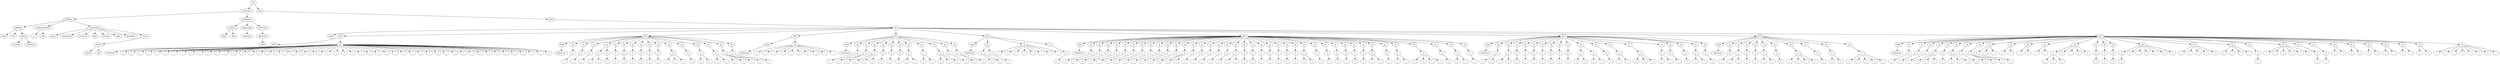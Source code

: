 digraph Tree {
	"t0" [label = "TEI"];
	"t1" [label = "teiHeader"];
	"t2" [label = "fileDesc"];
	"t3" [label = "titleStmt"];
	"t4" [label = "title"];
	"t5" [label = "title"];
	"t6" [label = "author"];
	"t7" [label = "surname"];
	"t8" [label = "forename"];
	"t9" [label = "publicationStmt"];
	"t10" [label = "p"];
	"t11" [label = "idno"];
	"t12" [label = "sourceDesc"];
	"t13" [label = "genre"];
	"t14" [label = "inspiration"];
	"t15" [label = "structure"];
	"t16" [label = "type"];
	"t17" [label = "periode"];
	"t18" [label = "taille"];
	"t19" [label = "permalien"];
	"t20" [label = "sources"];
	"t21" [label = "source"];
	"t22" [label = "author"];
	"t23" [label = "text"];
	"t24" [label = "profileDesc"];
	"t25" [label = "creation"];
	"t26" [label = "date"];
	"t27" [label = "date"];
	"t28" [label = "langUsage"];
	"t29" [label = "language"];
	"t30" [label = "textClass"];
	"t31" [label = "keywords"];
	"t32" [label = "term"];
	"t33" [label = "text"];
	"t34" [label = "body"];
	"t35" [label = "div1"];
	"t36" [label = "head"];
	"t37" [label = "div2"];
	"t38" [label = "head"];
	"t39" [label = "listPerson"];
	"t40" [label = "sp"];
	"t41" [label = "l"];
	"t42" [label = "l"];
	"t43" [label = "l"];
	"t44" [label = "l"];
	"t45" [label = "l"];
	"t46" [label = "l"];
	"t47" [label = "l"];
	"t48" [label = "l"];
	"t49" [label = "l"];
	"t50" [label = "l"];
	"t51" [label = "l"];
	"t52" [label = "l"];
	"t53" [label = "l"];
	"t54" [label = "l"];
	"t55" [label = "l"];
	"t56" [label = "l"];
	"t57" [label = "l"];
	"t58" [label = "l"];
	"t59" [label = "l"];
	"t60" [label = "l"];
	"t61" [label = "l"];
	"t62" [label = "l"];
	"t63" [label = "l"];
	"t64" [label = "l"];
	"t65" [label = "l"];
	"t66" [label = "l"];
	"t67" [label = "l"];
	"t68" [label = "l"];
	"t69" [label = "l"];
	"t70" [label = "l"];
	"t71" [label = "l"];
	"t72" [label = "l"];
	"t73" [label = "l"];
	"t74" [label = "l"];
	"t75" [label = "l"];
	"t76" [label = "l"];
	"t77" [label = "l"];
	"t78" [label = "l"];
	"t79" [label = "l"];
	"t80" [label = "l"];
	"t81" [label = "l"];
	"t82" [label = "l"];
	"t83" [label = "l"];
	"t84" [label = "l"];
	"t85" [label = "l"];
	"t86" [label = "l"];
	"t87" [label = "l"];
	"t88" [label = "l"];
	"t89" [label = "l"];
	"t90" [label = "l"];
	"t91" [label = "l"];
	"t92" [label = "div2"];
	"t93" [label = "head"];
	"t94" [label = "listPerson"];
	"t95" [label = "sp"];
	"t96" [label = "p"];
	"t97" [label = "s"];
	"t98" [label = "sp"];
	"t99" [label = "p"];
	"t100" [label = "s"];
	"t101" [label = "sp"];
	"t102" [label = "p"];
	"t103" [label = "s"];
	"t104" [label = "sp"];
	"t105" [label = "p"];
	"t106" [label = "s"];
	"t107" [label = "s"];
	"t108" [label = "p"];
	"t109" [label = "s"];
	"t110" [label = "sp"];
	"t111" [label = "p"];
	"t112" [label = "s"];
	"t113" [label = "sp"];
	"t114" [label = "p"];
	"t115" [label = "s"];
	"t116" [label = "sp"];
	"t117" [label = "p"];
	"t118" [label = "s"];
	"t119" [label = "sp"];
	"t120" [label = "p"];
	"t121" [label = "s"];
	"t122" [label = "sp"];
	"t123" [label = "p"];
	"t124" [label = "s"];
	"t125" [label = "sp"];
	"t126" [label = "p"];
	"t127" [label = "s"];
	"t128" [label = "sp"];
	"t129" [label = "p"];
	"t130" [label = "s"];
	"t131" [label = "s"];
	"t132" [label = "s"];
	"t133" [label = "sp"];
	"t134" [label = "p"];
	"t135" [label = "s"];
	"t136" [label = "sp"];
	"t137" [label = "p"];
	"t138" [label = "s"];
	"t139" [label = "s"];
	"t140" [label = "sp"];
	"t141" [label = "p"];
	"t142" [label = "s"];
	"t143" [label = "s"];
	"t144" [label = "sp"];
	"t145" [label = "p"];
	"t146" [label = "s"];
	"t147" [label = "s"];
	"t148" [label = "s"];
	"t149" [label = "s"];
	"t150" [label = "sp"];
	"t151" [label = "p"];
	"t152" [label = "s"];
	"t153" [label = "div2"];
	"t154" [label = "head"];
	"t155" [label = "listPerson"];
	"t156" [label = "sp"];
	"t157" [label = "l"];
	"t158" [label = "l"];
	"t159" [label = "l"];
	"t160" [label = "l"];
	"t161" [label = "l"];
	"t162" [label = "l"];
	"t163" [label = "l"];
	"t164" [label = "l"];
	"t165" [label = "l"];
	"t166" [label = "l"];
	"t167" [label = "div2"];
	"t168" [label = "head"];
	"t169" [label = "listPerson"];
	"t170" [label = "sp"];
	"t171" [label = "p"];
	"t172" [label = "s"];
	"t173" [label = "sp"];
	"t174" [label = "p"];
	"t175" [label = "s"];
	"t176" [label = "s"];
	"t177" [label = "sp"];
	"t178" [label = "p"];
	"t179" [label = "s"];
	"t180" [label = "s"];
	"t181" [label = "s"];
	"t182" [label = "sp"];
	"t183" [label = "p"];
	"t184" [label = "s"];
	"t185" [label = "sp"];
	"t186" [label = "p"];
	"t187" [label = "s"];
	"t188" [label = "sp"];
	"t189" [label = "p"];
	"t190" [label = "s"];
	"t191" [label = "sp"];
	"t192" [label = "p"];
	"t193" [label = "s"];
	"t194" [label = "s"];
	"t195" [label = "sp"];
	"t196" [label = "p"];
	"t197" [label = "s"];
	"t198" [label = "s"];
	"t199" [label = "sp"];
	"t200" [label = "p"];
	"t201" [label = "s"];
	"t202" [label = "s"];
	"t203" [label = "s"];
	"t204" [label = "sp"];
	"t205" [label = "p"];
	"t206" [label = "s"];
	"t207" [label = "sp"];
	"t208" [label = "p"];
	"t209" [label = "s"];
	"t210" [label = "s"];
	"t211" [label = "div2"];
	"t212" [label = "head"];
	"t213" [label = "listPerson"];
	"t214" [label = "sp"];
	"t215" [label = "p"];
	"t216" [label = "s"];
	"t217" [label = "s"];
	"t218" [label = "p"];
	"t219" [label = "s"];
	"t220" [label = "sp"];
	"t221" [label = "l"];
	"t222" [label = "l"];
	"t223" [label = "l"];
	"t224" [label = "l"];
	"t225" [label = "l"];
	"t226" [label = "l"];
	"t227" [label = "l"];
	"t228" [label = "l"];
	"t229" [label = "sp"];
	"t230" [label = "p"];
	"t231" [label = "s"];
	"t232" [label = "div2"];
	"t233" [label = "head"];
	"t234" [label = "listPerson"];
	"t235" [label = "sp"];
	"t236" [label = "p"];
	"t237" [label = "s"];
	"t238" [label = "sp"];
	"t239" [label = "p"];
	"t240" [label = "s"];
	"t241" [label = "sp"];
	"t242" [label = "p"];
	"t243" [label = "s"];
	"t244" [label = "sp"];
	"t245" [label = "p"];
	"t246" [label = "s"];
	"t247" [label = "sp"];
	"t248" [label = "p"];
	"t249" [label = "s"];
	"t250" [label = "sp"];
	"t251" [label = "p"];
	"t252" [label = "s"];
	"t253" [label = "sp"];
	"t254" [label = "p"];
	"t255" [label = "s"];
	"t256" [label = "sp"];
	"t257" [label = "p"];
	"t258" [label = "s"];
	"t259" [label = "sp"];
	"t260" [label = "p"];
	"t261" [label = "s"];
	"t262" [label = "sp"];
	"t263" [label = "p"];
	"t264" [label = "s"];
	"t265" [label = "sp"];
	"t266" [label = "p"];
	"t267" [label = "s"];
	"t268" [label = "sp"];
	"t269" [label = "p"];
	"t270" [label = "s"];
	"t271" [label = "s"];
	"t272" [label = "s"];
	"t273" [label = "sp"];
	"t274" [label = "p"];
	"t275" [label = "s"];
	"t276" [label = "sp"];
	"t277" [label = "p"];
	"t278" [label = "s"];
	"t279" [label = "sp"];
	"t280" [label = "p"];
	"t281" [label = "s"];
	"t282" [label = "sp"];
	"t283" [label = "p"];
	"t284" [label = "s"];
	"t285" [label = "sp"];
	"t286" [label = "p"];
	"t287" [label = "s"];
	"t288" [label = "sp"];
	"t289" [label = "p"];
	"t290" [label = "s"];
	"t291" [label = "s"];
	"t292" [label = "sp"];
	"t293" [label = "p"];
	"t294" [label = "s"];
	"t295" [label = "sp"];
	"t296" [label = "p"];
	"t297" [label = "s"];
	"t298" [label = "sp"];
	"t299" [label = "p"];
	"t300" [label = "s"];
	"t301" [label = "sp"];
	"t302" [label = "p"];
	"t303" [label = "s"];
	"t304" [label = "sp"];
	"t305" [label = "p"];
	"t306" [label = "s"];
	"t307" [label = "sp"];
	"t308" [label = "p"];
	"t309" [label = "s"];
	"t310" [label = "sp"];
	"t311" [label = "p"];
	"t312" [label = "s"];
	"t313" [label = "sp"];
	"t314" [label = "p"];
	"t315" [label = "s"];
	"t316" [label = "s"];
	"t317" [label = "sp"];
	"t318" [label = "p"];
	"t319" [label = "s"];
	"t320" [label = "sp"];
	"t321" [label = "p"];
	"t322" [label = "s"];
	"t323" [label = "sp"];
	"t324" [label = "p"];
	"t325" [label = "s"];
	"t326" [label = "sp"];
	"t327" [label = "p"];
	"t328" [label = "s"];
	"t329" [label = "sp"];
	"t330" [label = "p"];
	"t331" [label = "s"];
	"t332" [label = "sp"];
	"t333" [label = "p"];
	"t334" [label = "s"];
	"t335" [label = "sp"];
	"t336" [label = "p"];
	"t337" [label = "s"];
	"t338" [label = "s"];
	"t339" [label = "sp"];
	"t340" [label = "p"];
	"t341" [label = "s"];
	"t342" [label = "sp"];
	"t343" [label = "p"];
	"t344" [label = "s"];
	"t345" [label = "s"];
	"t346" [label = "sp"];
	"t347" [label = "p"];
	"t348" [label = "s"];
	"t349" [label = "s"];
	"t350" [label = "s"];
	"t351" [label = "s"];
	"t352" [label = "sp"];
	"t353" [label = "p"];
	"t354" [label = "s"];
	"t355" [label = "sp"];
	"t356" [label = "p"];
	"t357" [label = "s"];
	"t358" [label = "s"];
	"t359" [label = "sp"];
	"t360" [label = "p"];
	"t361" [label = "s"];
	"t362" [label = "div2"];
	"t363" [label = "head"];
	"t364" [label = "listPerson"];
	"t365" [label = "sp"];
	"t366" [label = "p"];
	"t367" [label = "s"];
	"t368" [label = "s"];
	"t369" [label = "sp"];
	"t370" [label = "p"];
	"t371" [label = "s"];
	"t372" [label = "s"];
	"t373" [label = "sp"];
	"t374" [label = "p"];
	"t375" [label = "s"];
	"t376" [label = "sp"];
	"t377" [label = "p"];
	"t378" [label = "s"];
	"t379" [label = "sp"];
	"t380" [label = "p"];
	"t381" [label = "s"];
	"t382" [label = "sp"];
	"t383" [label = "p"];
	"t384" [label = "s"];
	"t385" [label = "sp"];
	"t386" [label = "p"];
	"t387" [label = "s"];
	"t388" [label = "sp"];
	"t389" [label = "p"];
	"t390" [label = "s"];
	"t391" [label = "sp"];
	"t392" [label = "p"];
	"t393" [label = "s"];
	"t394" [label = "sp"];
	"t395" [label = "p"];
	"t396" [label = "s"];
	"t397" [label = "s"];
	"t398" [label = "p"];
	"t399" [label = "s"];
	"t400" [label = "s"];
	"t401" [label = "sp"];
	"t402" [label = "p"];
	"t403" [label = "s"];
	"t404" [label = "sp"];
	"t405" [label = "p"];
	"t406" [label = "s"];
	"t407" [label = "s"];
	"t408" [label = "sp"];
	"t409" [label = "p"];
	"t410" [label = "s"];
	"t411" [label = "s"];
	"t412" [label = "s"];
	"t413" [label = "sp"];
	"t414" [label = "p"];
	"t415" [label = "s"];
	"t416" [label = "s"];
	"t417" [label = "sp"];
	"t418" [label = "p"];
	"t419" [label = "s"];
	"t420" [label = "sp"];
	"t421" [label = "p"];
	"t422" [label = "s"];
	"t423" [label = "sp"];
	"t424" [label = "p"];
	"t425" [label = "s"];
	"t426" [label = "s"];
	"t427" [label = "sp"];
	"t428" [label = "p"];
	"t429" [label = "s"];
	"t430" [label = "div2"];
	"t431" [label = "head"];
	"t432" [label = "listPerson"];
	"t433" [label = "sp"];
	"t434" [label = "p"];
	"t435" [label = "s"];
	"t436" [label = "sp"];
	"t437" [label = "p"];
	"t438" [label = "s"];
	"t439" [label = "s"];
	"t440" [label = "sp"];
	"t441" [label = "p"];
	"t442" [label = "s"];
	"t443" [label = "sp"];
	"t444" [label = "p"];
	"t445" [label = "s"];
	"t446" [label = "sp"];
	"t447" [label = "p"];
	"t448" [label = "s"];
	"t449" [label = "s"];
	"t450" [label = "sp"];
	"t451" [label = "p"];
	"t452" [label = "s"];
	"t453" [label = "sp"];
	"t454" [label = "p"];
	"t455" [label = "s"];
	"t456" [label = "s"];
	"t457" [label = "s"];
	"t458" [label = "s"];
	"t459" [label = "sp"];
	"t460" [label = "p"];
	"t461" [label = "s"];
	"t462" [label = "sp"];
	"t463" [label = "p"];
	"t464" [label = "s"];
	"t465" [label = "s"];
	"t466" [label = "sp"];
	"t467" [label = "p"];
	"t468" [label = "s"];
	"t469" [label = "s"];
	"t470" [label = "s"];
	"t471" [label = "s"];
	"t472" [label = "s"];
	"t473" [label = "div2"];
	"t474" [label = "head"];
	"t475" [label = "listPerson"];
	"t476" [label = "sp"];
	"t477" [label = "p"];
	"t478" [label = "s"];
	"t479" [label = "sp"];
	"t480" [label = "p"];
	"t481" [label = "s"];
	"t482" [label = "sp"];
	"t483" [label = "p"];
	"t484" [label = "s"];
	"t485" [label = "sp"];
	"t486" [label = "p"];
	"t487" [label = "s"];
	"t488" [label = "s"];
	"t489" [label = "s"];
	"t490" [label = "sp"];
	"t491" [label = "p"];
	"t492" [label = "s"];
	"t493" [label = "sp"];
	"t494" [label = "p"];
	"t495" [label = "s"];
	"t496" [label = "s"];
	"t497" [label = "s"];
	"t498" [label = "sp"];
	"t499" [label = "p"];
	"t500" [label = "s"];
	"t501" [label = "sp"];
	"t502" [label = "p"];
	"t503" [label = "s"];
	"t504" [label = "s"];
	"t505" [label = "s"];
	"t506" [label = "sp"];
	"t507" [label = "p"];
	"t508" [label = "s"];
	"t509" [label = "l"];
	"t510" [label = "l"];
	"t511" [label = "sp"];
	"t512" [label = "l"];
	"t513" [label = "l"];
	"t514" [label = "sp"];
	"t515" [label = "l"];
	"t516" [label = "l"];
	"t517" [label = "sp"];
	"t518" [label = "l"];
	"t519" [label = "l"];
	"t520" [label = "sp"];
	"t521" [label = "p"];
	"t522" [label = "s"];
	"t523" [label = "s"];
	"t524" [label = "s"];
	"t525" [label = "l"];
	"t526" [label = "l"];
	"t527" [label = "l"];
	"t528" [label = "l"];
	"t529" [label = "sp"];
	"t530" [label = "p"];
	"t531" [label = "s"];
	"t532" [label = "sp"];
	"t533" [label = "p"];
	"t534" [label = "s"];
	"t535" [label = "sp"];
	"t536" [label = "p"];
	"t537" [label = "s"];
	"t538" [label = "sp"];
	"t539" [label = "p"];
	"t540" [label = "s"];
	"t541" [label = "l"];
	"t542" [label = "l"];
	"t543" [label = "l"];
	"t544" [label = "l"];
	"t545" [label = "l"];
	"t546" [label = "l"];
	"t547" [label = "sp"];
	"t548" [label = "l"];
	"t549" [label = "l"];
	"t550" [label = "l"];
	"t551" [label = "l"];
	"t552" [label = "l"];
	"t553" [label = "sp"];
	"t554" [label = "l"];
	"t555" [label = "l"];
	"t556" [label = "l"];
	"t557" [label = "l"];
	"t558" [label = "sp"];
	"t559" [label = "p"];
	"t560" [label = "s"];
	"t561" [label = "sp"];
	"t562" [label = "l"];
	"t563" [label = "l"];
	"t564" [label = "l"];
	"t565" [label = "l"];
	"t566" [label = "l"];
	"t567" [label = "l"];
	"t568" [label = "sp"];
	"t569" [label = "p"];
	"t570" [label = "s"];
	"t571" [label = "sp"];
	"t572" [label = "p"];
	"t573" [label = "s"];
	"t574" [label = "sp"];
	"t575" [label = "l"];
	"t576" [label = "l"];
	"t577" [label = "sp"];
	"t578" [label = "l"];
	"t579" [label = "l"];
	"t580" [label = "sp"];
	"t581" [label = "l"];
	"t582" [label = "l"];
	"t583" [label = "sp"];
	"t584" [label = "l"];
	"t585" [label = "l"];
	"t586" [label = "sp"];
	"t587" [label = "l"];
	"t588" [label = "l"];
	"t589" [label = "sp"];
	"t590" [label = "l"];
	"t591" [label = "l"];
	"t592" [label = "sp"];
	"t593" [label = "l"];
	"t594" [label = "l"];
	"t595" [label = "l"];
	"t596" [label = "l"];
	"t597" [label = "l"];
	"t598" [label = "l"];
	"t599" [label = "l"];
	"t600" [label = "l"];
	"t0" -> "t1";
	"t1" -> "t2";
	"t2" -> "t3";
	"t3" -> "t4";
	"t3" -> "t5";
	"t3" -> "t6";
	"t6" -> "t7";
	"t6" -> "t8";
	"t2" -> "t9";
	"t9" -> "t10";
	"t9" -> "t11";
	"t2" -> "t12";
	"t12" -> "t13";
	"t12" -> "t14";
	"t12" -> "t15";
	"t12" -> "t16";
	"t12" -> "t17";
	"t12" -> "t18";
	"t12" -> "t19";
	"t12" -> "t20";
	"t20" -> "t21";
	"t21" -> "t22";
	"t21" -> "t23";
	"t1" -> "t24";
	"t24" -> "t25";
	"t25" -> "t26";
	"t25" -> "t27";
	"t24" -> "t28";
	"t28" -> "t29";
	"t24" -> "t30";
	"t30" -> "t31";
	"t31" -> "t32";
	"t0" -> "t33";
	"t33" -> "t34";
	"t34" -> "t35";
	"t35" -> "t36";
	"t35" -> "t37";
	"t37" -> "t38";
	"t38" -> "t39";
	"t37" -> "t40";
	"t40" -> "t41";
	"t40" -> "t42";
	"t40" -> "t43";
	"t40" -> "t44";
	"t40" -> "t45";
	"t40" -> "t46";
	"t40" -> "t47";
	"t40" -> "t48";
	"t40" -> "t49";
	"t40" -> "t50";
	"t40" -> "t51";
	"t40" -> "t52";
	"t40" -> "t53";
	"t40" -> "t54";
	"t40" -> "t55";
	"t40" -> "t56";
	"t40" -> "t57";
	"t40" -> "t58";
	"t40" -> "t59";
	"t40" -> "t60";
	"t40" -> "t61";
	"t40" -> "t62";
	"t40" -> "t63";
	"t40" -> "t64";
	"t40" -> "t65";
	"t40" -> "t66";
	"t40" -> "t67";
	"t40" -> "t68";
	"t40" -> "t69";
	"t40" -> "t70";
	"t40" -> "t71";
	"t40" -> "t72";
	"t40" -> "t73";
	"t40" -> "t74";
	"t40" -> "t75";
	"t40" -> "t76";
	"t40" -> "t77";
	"t40" -> "t78";
	"t40" -> "t79";
	"t40" -> "t80";
	"t40" -> "t81";
	"t40" -> "t82";
	"t40" -> "t83";
	"t40" -> "t84";
	"t40" -> "t85";
	"t40" -> "t86";
	"t40" -> "t87";
	"t40" -> "t88";
	"t40" -> "t89";
	"t40" -> "t90";
	"t40" -> "t91";
	"t35" -> "t92";
	"t92" -> "t93";
	"t93" -> "t94";
	"t92" -> "t95";
	"t95" -> "t96";
	"t96" -> "t97";
	"t92" -> "t98";
	"t98" -> "t99";
	"t99" -> "t100";
	"t92" -> "t101";
	"t101" -> "t102";
	"t102" -> "t103";
	"t92" -> "t104";
	"t104" -> "t105";
	"t105" -> "t106";
	"t105" -> "t107";
	"t104" -> "t108";
	"t108" -> "t109";
	"t92" -> "t110";
	"t110" -> "t111";
	"t111" -> "t112";
	"t92" -> "t113";
	"t113" -> "t114";
	"t114" -> "t115";
	"t92" -> "t116";
	"t116" -> "t117";
	"t117" -> "t118";
	"t92" -> "t119";
	"t119" -> "t120";
	"t120" -> "t121";
	"t92" -> "t122";
	"t122" -> "t123";
	"t123" -> "t124";
	"t92" -> "t125";
	"t125" -> "t126";
	"t126" -> "t127";
	"t92" -> "t128";
	"t128" -> "t129";
	"t129" -> "t130";
	"t129" -> "t131";
	"t129" -> "t132";
	"t92" -> "t133";
	"t133" -> "t134";
	"t134" -> "t135";
	"t92" -> "t136";
	"t136" -> "t137";
	"t137" -> "t138";
	"t137" -> "t139";
	"t92" -> "t140";
	"t140" -> "t141";
	"t141" -> "t142";
	"t141" -> "t143";
	"t92" -> "t144";
	"t144" -> "t145";
	"t145" -> "t146";
	"t145" -> "t147";
	"t145" -> "t148";
	"t145" -> "t149";
	"t92" -> "t150";
	"t150" -> "t151";
	"t151" -> "t152";
	"t35" -> "t153";
	"t153" -> "t154";
	"t154" -> "t155";
	"t153" -> "t156";
	"t156" -> "t157";
	"t156" -> "t158";
	"t156" -> "t159";
	"t156" -> "t160";
	"t156" -> "t161";
	"t156" -> "t162";
	"t156" -> "t163";
	"t156" -> "t164";
	"t156" -> "t165";
	"t156" -> "t166";
	"t35" -> "t167";
	"t167" -> "t168";
	"t168" -> "t169";
	"t167" -> "t170";
	"t170" -> "t171";
	"t171" -> "t172";
	"t167" -> "t173";
	"t173" -> "t174";
	"t174" -> "t175";
	"t174" -> "t176";
	"t167" -> "t177";
	"t177" -> "t178";
	"t178" -> "t179";
	"t178" -> "t180";
	"t178" -> "t181";
	"t167" -> "t182";
	"t182" -> "t183";
	"t183" -> "t184";
	"t167" -> "t185";
	"t185" -> "t186";
	"t186" -> "t187";
	"t167" -> "t188";
	"t188" -> "t189";
	"t189" -> "t190";
	"t167" -> "t191";
	"t191" -> "t192";
	"t192" -> "t193";
	"t192" -> "t194";
	"t167" -> "t195";
	"t195" -> "t196";
	"t196" -> "t197";
	"t196" -> "t198";
	"t167" -> "t199";
	"t199" -> "t200";
	"t200" -> "t201";
	"t200" -> "t202";
	"t200" -> "t203";
	"t167" -> "t204";
	"t204" -> "t205";
	"t205" -> "t206";
	"t167" -> "t207";
	"t207" -> "t208";
	"t208" -> "t209";
	"t208" -> "t210";
	"t35" -> "t211";
	"t211" -> "t212";
	"t212" -> "t213";
	"t211" -> "t214";
	"t214" -> "t215";
	"t215" -> "t216";
	"t215" -> "t217";
	"t214" -> "t218";
	"t218" -> "t219";
	"t211" -> "t220";
	"t220" -> "t221";
	"t220" -> "t222";
	"t220" -> "t223";
	"t220" -> "t224";
	"t220" -> "t225";
	"t220" -> "t226";
	"t220" -> "t227";
	"t220" -> "t228";
	"t211" -> "t229";
	"t229" -> "t230";
	"t230" -> "t231";
	"t35" -> "t232";
	"t232" -> "t233";
	"t233" -> "t234";
	"t232" -> "t235";
	"t235" -> "t236";
	"t236" -> "t237";
	"t232" -> "t238";
	"t238" -> "t239";
	"t239" -> "t240";
	"t232" -> "t241";
	"t241" -> "t242";
	"t242" -> "t243";
	"t232" -> "t244";
	"t244" -> "t245";
	"t245" -> "t246";
	"t232" -> "t247";
	"t247" -> "t248";
	"t248" -> "t249";
	"t232" -> "t250";
	"t250" -> "t251";
	"t251" -> "t252";
	"t232" -> "t253";
	"t253" -> "t254";
	"t254" -> "t255";
	"t232" -> "t256";
	"t256" -> "t257";
	"t257" -> "t258";
	"t232" -> "t259";
	"t259" -> "t260";
	"t260" -> "t261";
	"t232" -> "t262";
	"t262" -> "t263";
	"t263" -> "t264";
	"t232" -> "t265";
	"t265" -> "t266";
	"t266" -> "t267";
	"t232" -> "t268";
	"t268" -> "t269";
	"t269" -> "t270";
	"t269" -> "t271";
	"t269" -> "t272";
	"t232" -> "t273";
	"t273" -> "t274";
	"t274" -> "t275";
	"t232" -> "t276";
	"t276" -> "t277";
	"t277" -> "t278";
	"t232" -> "t279";
	"t279" -> "t280";
	"t280" -> "t281";
	"t232" -> "t282";
	"t282" -> "t283";
	"t283" -> "t284";
	"t232" -> "t285";
	"t285" -> "t286";
	"t286" -> "t287";
	"t232" -> "t288";
	"t288" -> "t289";
	"t289" -> "t290";
	"t289" -> "t291";
	"t232" -> "t292";
	"t292" -> "t293";
	"t293" -> "t294";
	"t232" -> "t295";
	"t295" -> "t296";
	"t296" -> "t297";
	"t232" -> "t298";
	"t298" -> "t299";
	"t299" -> "t300";
	"t232" -> "t301";
	"t301" -> "t302";
	"t302" -> "t303";
	"t232" -> "t304";
	"t304" -> "t305";
	"t305" -> "t306";
	"t232" -> "t307";
	"t307" -> "t308";
	"t308" -> "t309";
	"t232" -> "t310";
	"t310" -> "t311";
	"t311" -> "t312";
	"t232" -> "t313";
	"t313" -> "t314";
	"t314" -> "t315";
	"t314" -> "t316";
	"t232" -> "t317";
	"t317" -> "t318";
	"t318" -> "t319";
	"t232" -> "t320";
	"t320" -> "t321";
	"t321" -> "t322";
	"t232" -> "t323";
	"t323" -> "t324";
	"t324" -> "t325";
	"t232" -> "t326";
	"t326" -> "t327";
	"t327" -> "t328";
	"t232" -> "t329";
	"t329" -> "t330";
	"t330" -> "t331";
	"t232" -> "t332";
	"t332" -> "t333";
	"t333" -> "t334";
	"t232" -> "t335";
	"t335" -> "t336";
	"t336" -> "t337";
	"t336" -> "t338";
	"t232" -> "t339";
	"t339" -> "t340";
	"t340" -> "t341";
	"t232" -> "t342";
	"t342" -> "t343";
	"t343" -> "t344";
	"t343" -> "t345";
	"t232" -> "t346";
	"t346" -> "t347";
	"t347" -> "t348";
	"t347" -> "t349";
	"t347" -> "t350";
	"t347" -> "t351";
	"t232" -> "t352";
	"t352" -> "t353";
	"t353" -> "t354";
	"t232" -> "t355";
	"t355" -> "t356";
	"t356" -> "t357";
	"t356" -> "t358";
	"t232" -> "t359";
	"t359" -> "t360";
	"t360" -> "t361";
	"t35" -> "t362";
	"t362" -> "t363";
	"t363" -> "t364";
	"t362" -> "t365";
	"t365" -> "t366";
	"t366" -> "t367";
	"t366" -> "t368";
	"t362" -> "t369";
	"t369" -> "t370";
	"t370" -> "t371";
	"t370" -> "t372";
	"t362" -> "t373";
	"t373" -> "t374";
	"t374" -> "t375";
	"t362" -> "t376";
	"t376" -> "t377";
	"t377" -> "t378";
	"t362" -> "t379";
	"t379" -> "t380";
	"t380" -> "t381";
	"t362" -> "t382";
	"t382" -> "t383";
	"t383" -> "t384";
	"t362" -> "t385";
	"t385" -> "t386";
	"t386" -> "t387";
	"t362" -> "t388";
	"t388" -> "t389";
	"t389" -> "t390";
	"t362" -> "t391";
	"t391" -> "t392";
	"t392" -> "t393";
	"t362" -> "t394";
	"t394" -> "t395";
	"t395" -> "t396";
	"t395" -> "t397";
	"t394" -> "t398";
	"t398" -> "t399";
	"t398" -> "t400";
	"t362" -> "t401";
	"t401" -> "t402";
	"t402" -> "t403";
	"t362" -> "t404";
	"t404" -> "t405";
	"t405" -> "t406";
	"t405" -> "t407";
	"t362" -> "t408";
	"t408" -> "t409";
	"t409" -> "t410";
	"t409" -> "t411";
	"t409" -> "t412";
	"t362" -> "t413";
	"t413" -> "t414";
	"t414" -> "t415";
	"t414" -> "t416";
	"t362" -> "t417";
	"t417" -> "t418";
	"t418" -> "t419";
	"t362" -> "t420";
	"t420" -> "t421";
	"t421" -> "t422";
	"t362" -> "t423";
	"t423" -> "t424";
	"t424" -> "t425";
	"t424" -> "t426";
	"t362" -> "t427";
	"t427" -> "t428";
	"t428" -> "t429";
	"t35" -> "t430";
	"t430" -> "t431";
	"t431" -> "t432";
	"t430" -> "t433";
	"t433" -> "t434";
	"t434" -> "t435";
	"t430" -> "t436";
	"t436" -> "t437";
	"t437" -> "t438";
	"t437" -> "t439";
	"t430" -> "t440";
	"t440" -> "t441";
	"t441" -> "t442";
	"t430" -> "t443";
	"t443" -> "t444";
	"t444" -> "t445";
	"t430" -> "t446";
	"t446" -> "t447";
	"t447" -> "t448";
	"t447" -> "t449";
	"t430" -> "t450";
	"t450" -> "t451";
	"t451" -> "t452";
	"t430" -> "t453";
	"t453" -> "t454";
	"t454" -> "t455";
	"t454" -> "t456";
	"t454" -> "t457";
	"t454" -> "t458";
	"t430" -> "t459";
	"t459" -> "t460";
	"t460" -> "t461";
	"t430" -> "t462";
	"t462" -> "t463";
	"t463" -> "t464";
	"t463" -> "t465";
	"t430" -> "t466";
	"t466" -> "t467";
	"t467" -> "t468";
	"t467" -> "t469";
	"t467" -> "t470";
	"t467" -> "t471";
	"t467" -> "t472";
	"t35" -> "t473";
	"t473" -> "t474";
	"t474" -> "t475";
	"t473" -> "t476";
	"t476" -> "t477";
	"t477" -> "t478";
	"t473" -> "t479";
	"t479" -> "t480";
	"t480" -> "t481";
	"t473" -> "t482";
	"t482" -> "t483";
	"t483" -> "t484";
	"t473" -> "t485";
	"t485" -> "t486";
	"t486" -> "t487";
	"t486" -> "t488";
	"t486" -> "t489";
	"t473" -> "t490";
	"t490" -> "t491";
	"t491" -> "t492";
	"t473" -> "t493";
	"t493" -> "t494";
	"t494" -> "t495";
	"t494" -> "t496";
	"t494" -> "t497";
	"t473" -> "t498";
	"t498" -> "t499";
	"t499" -> "t500";
	"t473" -> "t501";
	"t501" -> "t502";
	"t502" -> "t503";
	"t502" -> "t504";
	"t502" -> "t505";
	"t473" -> "t506";
	"t506" -> "t507";
	"t507" -> "t508";
	"t506" -> "t509";
	"t506" -> "t510";
	"t473" -> "t511";
	"t511" -> "t512";
	"t511" -> "t513";
	"t473" -> "t514";
	"t514" -> "t515";
	"t514" -> "t516";
	"t473" -> "t517";
	"t517" -> "t518";
	"t517" -> "t519";
	"t473" -> "t520";
	"t520" -> "t521";
	"t521" -> "t522";
	"t521" -> "t523";
	"t521" -> "t524";
	"t520" -> "t525";
	"t520" -> "t526";
	"t520" -> "t527";
	"t520" -> "t528";
	"t473" -> "t529";
	"t529" -> "t530";
	"t530" -> "t531";
	"t473" -> "t532";
	"t532" -> "t533";
	"t533" -> "t534";
	"t473" -> "t535";
	"t535" -> "t536";
	"t536" -> "t537";
	"t473" -> "t538";
	"t538" -> "t539";
	"t539" -> "t540";
	"t538" -> "t541";
	"t538" -> "t542";
	"t538" -> "t543";
	"t538" -> "t544";
	"t538" -> "t545";
	"t538" -> "t546";
	"t473" -> "t547";
	"t547" -> "t548";
	"t547" -> "t549";
	"t547" -> "t550";
	"t547" -> "t551";
	"t547" -> "t552";
	"t473" -> "t553";
	"t553" -> "t554";
	"t553" -> "t555";
	"t553" -> "t556";
	"t553" -> "t557";
	"t473" -> "t558";
	"t558" -> "t559";
	"t559" -> "t560";
	"t473" -> "t561";
	"t561" -> "t562";
	"t561" -> "t563";
	"t561" -> "t564";
	"t561" -> "t565";
	"t561" -> "t566";
	"t561" -> "t567";
	"t473" -> "t568";
	"t568" -> "t569";
	"t569" -> "t570";
	"t473" -> "t571";
	"t571" -> "t572";
	"t572" -> "t573";
	"t473" -> "t574";
	"t574" -> "t575";
	"t574" -> "t576";
	"t473" -> "t577";
	"t577" -> "t578";
	"t577" -> "t579";
	"t473" -> "t580";
	"t580" -> "t581";
	"t580" -> "t582";
	"t473" -> "t583";
	"t583" -> "t584";
	"t583" -> "t585";
	"t473" -> "t586";
	"t586" -> "t587";
	"t586" -> "t588";
	"t473" -> "t589";
	"t589" -> "t590";
	"t589" -> "t591";
	"t473" -> "t592";
	"t592" -> "t593";
	"t592" -> "t594";
	"t592" -> "t595";
	"t592" -> "t596";
	"t592" -> "t597";
	"t592" -> "t598";
	"t592" -> "t599";
	"t592" -> "t600";
}
